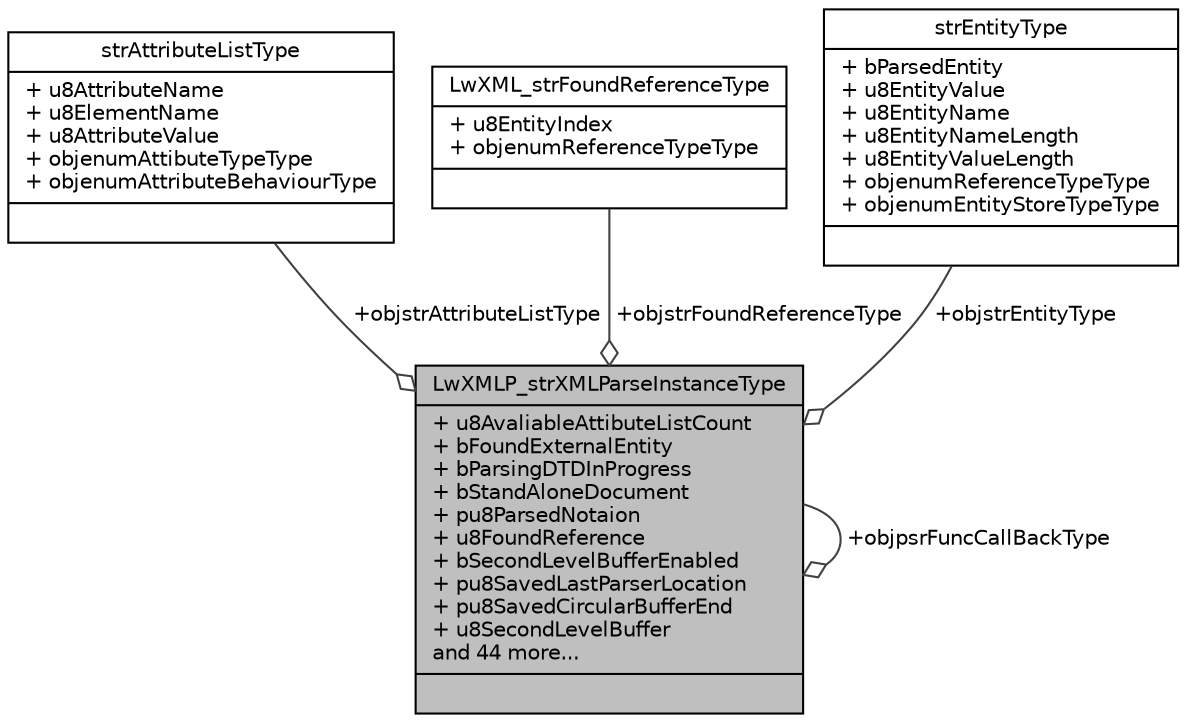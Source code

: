 digraph "LwXMLP_strXMLParseInstanceType"
{
 // LATEX_PDF_SIZE
  edge [fontname="Helvetica",fontsize="10",labelfontname="Helvetica",labelfontsize="10"];
  node [fontname="Helvetica",fontsize="10",shape=record];
  Node1 [label="{LwXMLP_strXMLParseInstanceType\n|+ u8AvaliableAttibuteListCount\l+ bFoundExternalEntity\l+ bParsingDTDInProgress\l+ bStandAloneDocument\l+ pu8ParsedNotaion\l+ u8FoundReference\l+ bSecondLevelBufferEnabled\l+ pu8SavedLastParserLocation\l+ pu8SavedCircularBufferEnd\l+ u8SecondLevelBuffer\land 44 more...\l|}",height=0.2,width=0.4,color="black", fillcolor="grey75", style="filled", fontcolor="black",tooltip="the XML parser instance which shall be created/allocated when the parser is started and it will be us..."];
  Node2 -> Node1 [color="grey25",fontsize="10",style="solid",label=" +objstrAttributeListType" ,arrowhead="odiamond",fontname="Helvetica"];
  Node2 [label="{strAttributeListType\n|+ u8AttributeName\l+ u8ElementName\l+ u8AttributeValue\l+ objenumAttibuteTypeType\l+ objenumAttributeBehaviourType\l|}",height=0.2,width=0.4,color="black", fillcolor="white", style="filled",URL="$structstr_attribute_list_type.html",tooltip="it the structure which hold the attributes name/behavior per element"];
  Node3 -> Node1 [color="grey25",fontsize="10",style="solid",label=" +objstrFoundReferenceType" ,arrowhead="odiamond",fontname="Helvetica"];
  Node3 [label="{LwXML_strFoundReferenceType\n|+ u8EntityIndex\l+ objenumReferenceTypeType\l|}",height=0.2,width=0.4,color="black", fillcolor="white", style="filled",URL="$struct_lw_x_m_l__str_found_reference_type.html",tooltip="it the structure which hold the found entity index and the corresponding type"];
  Node1 -> Node1 [color="grey25",fontsize="10",style="solid",label=" +objpsrFuncCallBackType" ,arrowhead="odiamond",fontname="Helvetica"];
  Node4 -> Node1 [color="grey25",fontsize="10",style="solid",label=" +objstrEntityType" ,arrowhead="odiamond",fontname="Helvetica"];
  Node4 [label="{strEntityType\n|+ bParsedEntity\l+ u8EntityValue\l+ u8EntityName\l+ u8EntityNameLength\l+ u8EntityValueLength\l+ objenumReferenceTypeType\l+ objenumEntityStoreTypeType\l|}",height=0.2,width=0.4,color="black", fillcolor="white", style="filled",URL="$structstr_entity_type.html",tooltip="it the structure which hold the entities"];
}
